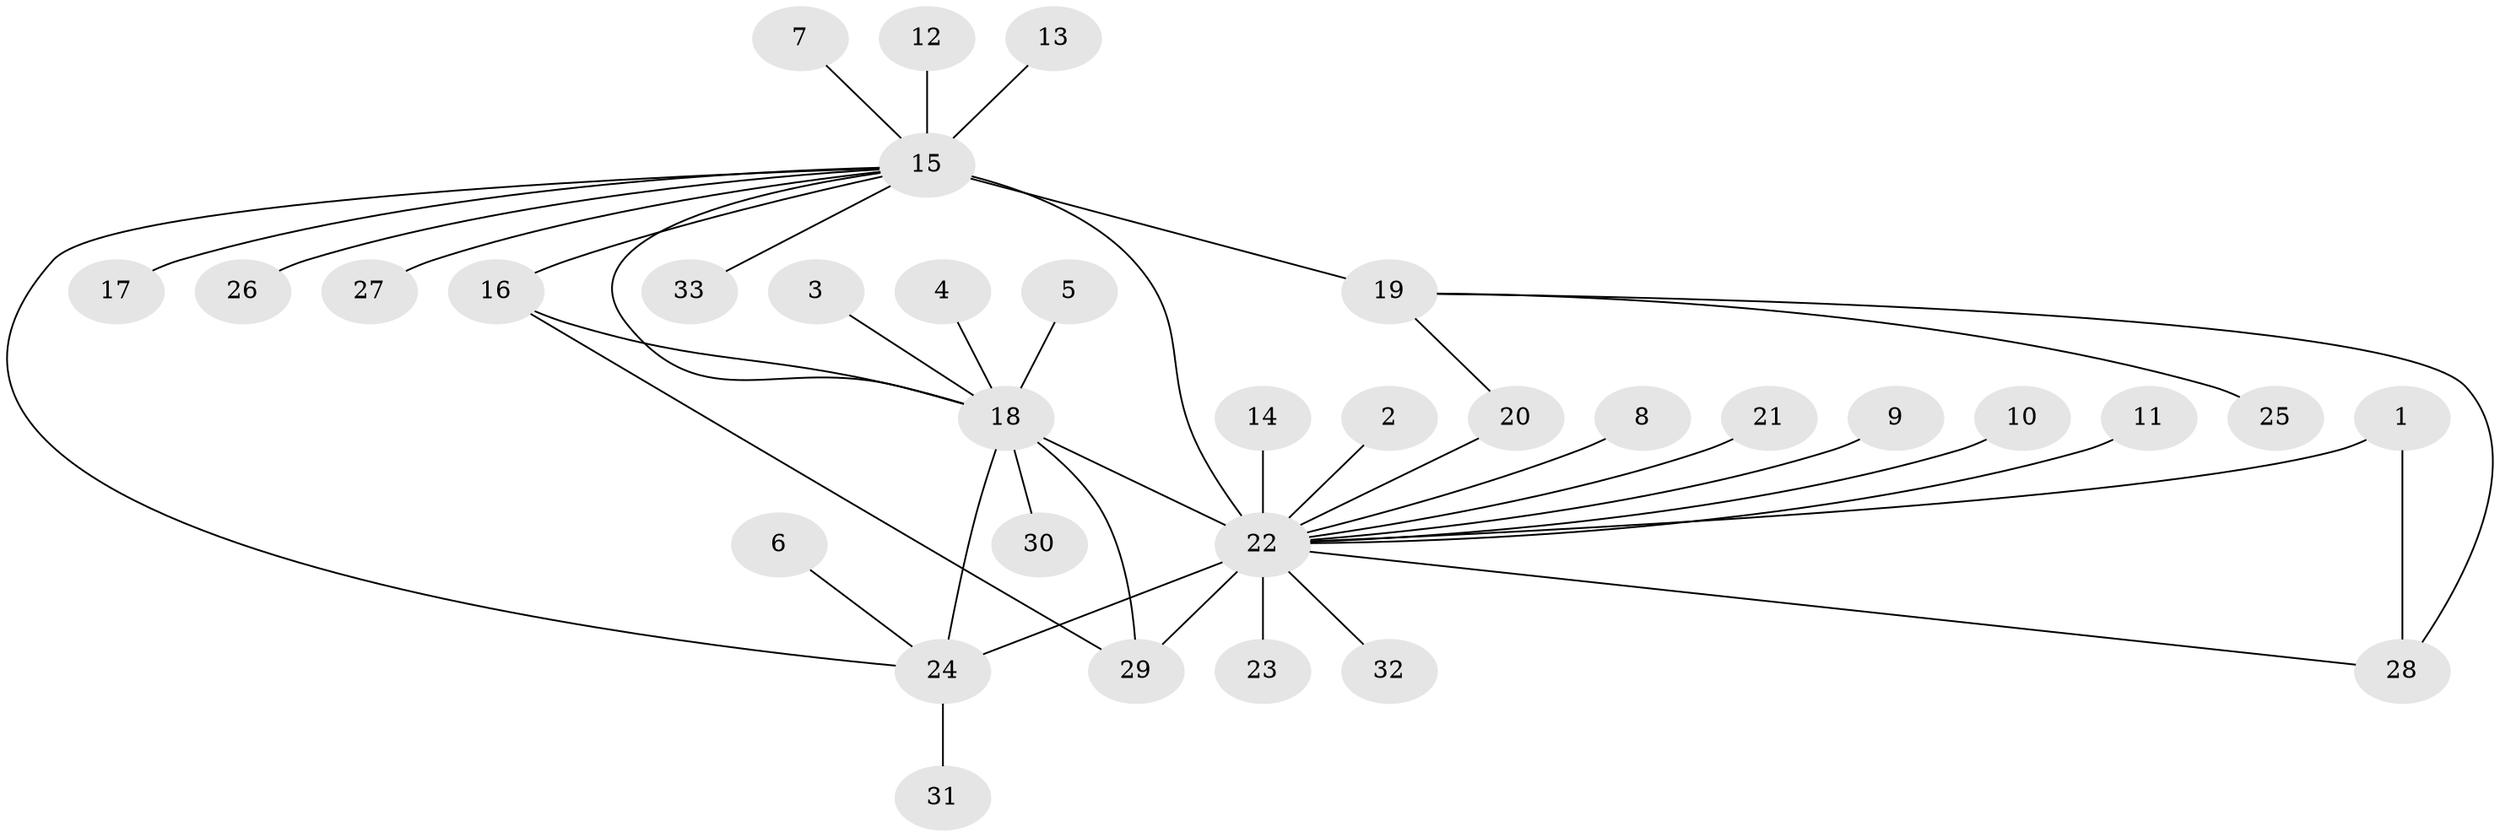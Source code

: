 // original degree distribution, {4: 0.06060606060606061, 7: 0.015151515151515152, 8: 0.030303030303030304, 10: 0.015151515151515152, 3: 0.09090909090909091, 9: 0.015151515151515152, 12: 0.015151515151515152, 5: 0.015151515151515152, 2: 0.21212121212121213, 11: 0.015151515151515152, 1: 0.5151515151515151}
// Generated by graph-tools (version 1.1) at 2025/26/03/09/25 03:26:41]
// undirected, 33 vertices, 41 edges
graph export_dot {
graph [start="1"]
  node [color=gray90,style=filled];
  1;
  2;
  3;
  4;
  5;
  6;
  7;
  8;
  9;
  10;
  11;
  12;
  13;
  14;
  15;
  16;
  17;
  18;
  19;
  20;
  21;
  22;
  23;
  24;
  25;
  26;
  27;
  28;
  29;
  30;
  31;
  32;
  33;
  1 -- 22 [weight=1.0];
  1 -- 28 [weight=1.0];
  2 -- 22 [weight=1.0];
  3 -- 18 [weight=1.0];
  4 -- 18 [weight=1.0];
  5 -- 18 [weight=1.0];
  6 -- 24 [weight=1.0];
  7 -- 15 [weight=1.0];
  8 -- 22 [weight=1.0];
  9 -- 22 [weight=1.0];
  10 -- 22 [weight=1.0];
  11 -- 22 [weight=1.0];
  12 -- 15 [weight=1.0];
  13 -- 15 [weight=1.0];
  14 -- 22 [weight=1.0];
  15 -- 16 [weight=1.0];
  15 -- 17 [weight=1.0];
  15 -- 18 [weight=1.0];
  15 -- 19 [weight=3.0];
  15 -- 22 [weight=4.0];
  15 -- 24 [weight=1.0];
  15 -- 26 [weight=1.0];
  15 -- 27 [weight=1.0];
  15 -- 33 [weight=1.0];
  16 -- 18 [weight=1.0];
  16 -- 29 [weight=1.0];
  18 -- 22 [weight=3.0];
  18 -- 24 [weight=2.0];
  18 -- 29 [weight=1.0];
  18 -- 30 [weight=1.0];
  19 -- 20 [weight=1.0];
  19 -- 25 [weight=1.0];
  19 -- 28 [weight=1.0];
  20 -- 22 [weight=1.0];
  21 -- 22 [weight=1.0];
  22 -- 23 [weight=1.0];
  22 -- 24 [weight=1.0];
  22 -- 28 [weight=1.0];
  22 -- 29 [weight=2.0];
  22 -- 32 [weight=1.0];
  24 -- 31 [weight=1.0];
}

